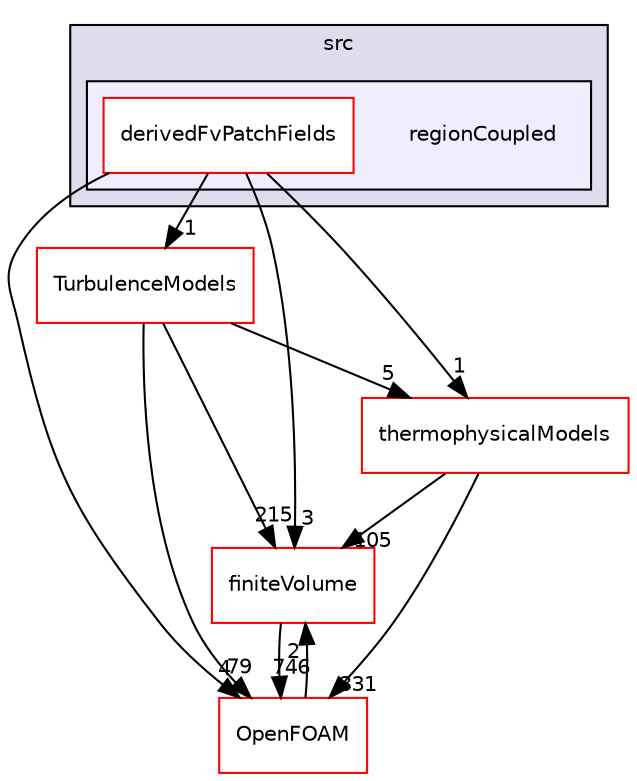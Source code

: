 digraph "src/regionCoupled" {
  bgcolor=transparent;
  compound=true
  node [ fontsize="10", fontname="Helvetica"];
  edge [ labelfontsize="10", labelfontname="Helvetica"];
  subgraph clusterdir_68267d1309a1af8e8297ef4c3efbcdba {
    graph [ bgcolor="#ddddee", pencolor="black", label="src" fontname="Helvetica", fontsize="10", URL="dir_68267d1309a1af8e8297ef4c3efbcdba.html"]
  subgraph clusterdir_fc4223bde3e095374defb19697548585 {
    graph [ bgcolor="#eeeeff", pencolor="black", label="" URL="dir_fc4223bde3e095374defb19697548585.html"];
    dir_fc4223bde3e095374defb19697548585 [shape=plaintext label="regionCoupled"];
    dir_2c4dc04eea775d6f93f3b98295e349b0 [shape=box label="derivedFvPatchFields" color="red" fillcolor="white" style="filled" URL="dir_2c4dc04eea775d6f93f3b98295e349b0.html"];
  }
  }
  dir_9bd15774b555cf7259a6fa18f99fe99b [shape=box label="finiteVolume" color="red" URL="dir_9bd15774b555cf7259a6fa18f99fe99b.html"];
  dir_1eda626aeac0f0ad2848c36acaa5d501 [shape=box label="TurbulenceModels" color="red" URL="dir_1eda626aeac0f0ad2848c36acaa5d501.html"];
  dir_2778d089ec5c4f66810b11f753867003 [shape=box label="thermophysicalModels" color="red" URL="dir_2778d089ec5c4f66810b11f753867003.html"];
  dir_c5473ff19b20e6ec4dfe5c310b3778a8 [shape=box label="OpenFOAM" color="red" URL="dir_c5473ff19b20e6ec4dfe5c310b3778a8.html"];
  dir_9bd15774b555cf7259a6fa18f99fe99b->dir_c5473ff19b20e6ec4dfe5c310b3778a8 [headlabel="746", labeldistance=1.5 headhref="dir_000896_001896.html"];
  dir_1eda626aeac0f0ad2848c36acaa5d501->dir_9bd15774b555cf7259a6fa18f99fe99b [headlabel="215", labeldistance=1.5 headhref="dir_000753_000896.html"];
  dir_1eda626aeac0f0ad2848c36acaa5d501->dir_2778d089ec5c4f66810b11f753867003 [headlabel="5", labeldistance=1.5 headhref="dir_000753_001238.html"];
  dir_1eda626aeac0f0ad2848c36acaa5d501->dir_c5473ff19b20e6ec4dfe5c310b3778a8 [headlabel="79", labeldistance=1.5 headhref="dir_000753_001896.html"];
  dir_2778d089ec5c4f66810b11f753867003->dir_9bd15774b555cf7259a6fa18f99fe99b [headlabel="105", labeldistance=1.5 headhref="dir_001238_000896.html"];
  dir_2778d089ec5c4f66810b11f753867003->dir_c5473ff19b20e6ec4dfe5c310b3778a8 [headlabel="331", labeldistance=1.5 headhref="dir_001238_001896.html"];
  dir_c5473ff19b20e6ec4dfe5c310b3778a8->dir_9bd15774b555cf7259a6fa18f99fe99b [headlabel="2", labeldistance=1.5 headhref="dir_001896_000896.html"];
  dir_2c4dc04eea775d6f93f3b98295e349b0->dir_9bd15774b555cf7259a6fa18f99fe99b [headlabel="3", labeldistance=1.5 headhref="dir_002538_000896.html"];
  dir_2c4dc04eea775d6f93f3b98295e349b0->dir_1eda626aeac0f0ad2848c36acaa5d501 [headlabel="1", labeldistance=1.5 headhref="dir_002538_000753.html"];
  dir_2c4dc04eea775d6f93f3b98295e349b0->dir_2778d089ec5c4f66810b11f753867003 [headlabel="1", labeldistance=1.5 headhref="dir_002538_001238.html"];
  dir_2c4dc04eea775d6f93f3b98295e349b0->dir_c5473ff19b20e6ec4dfe5c310b3778a8 [headlabel="4", labeldistance=1.5 headhref="dir_002538_001896.html"];
}
